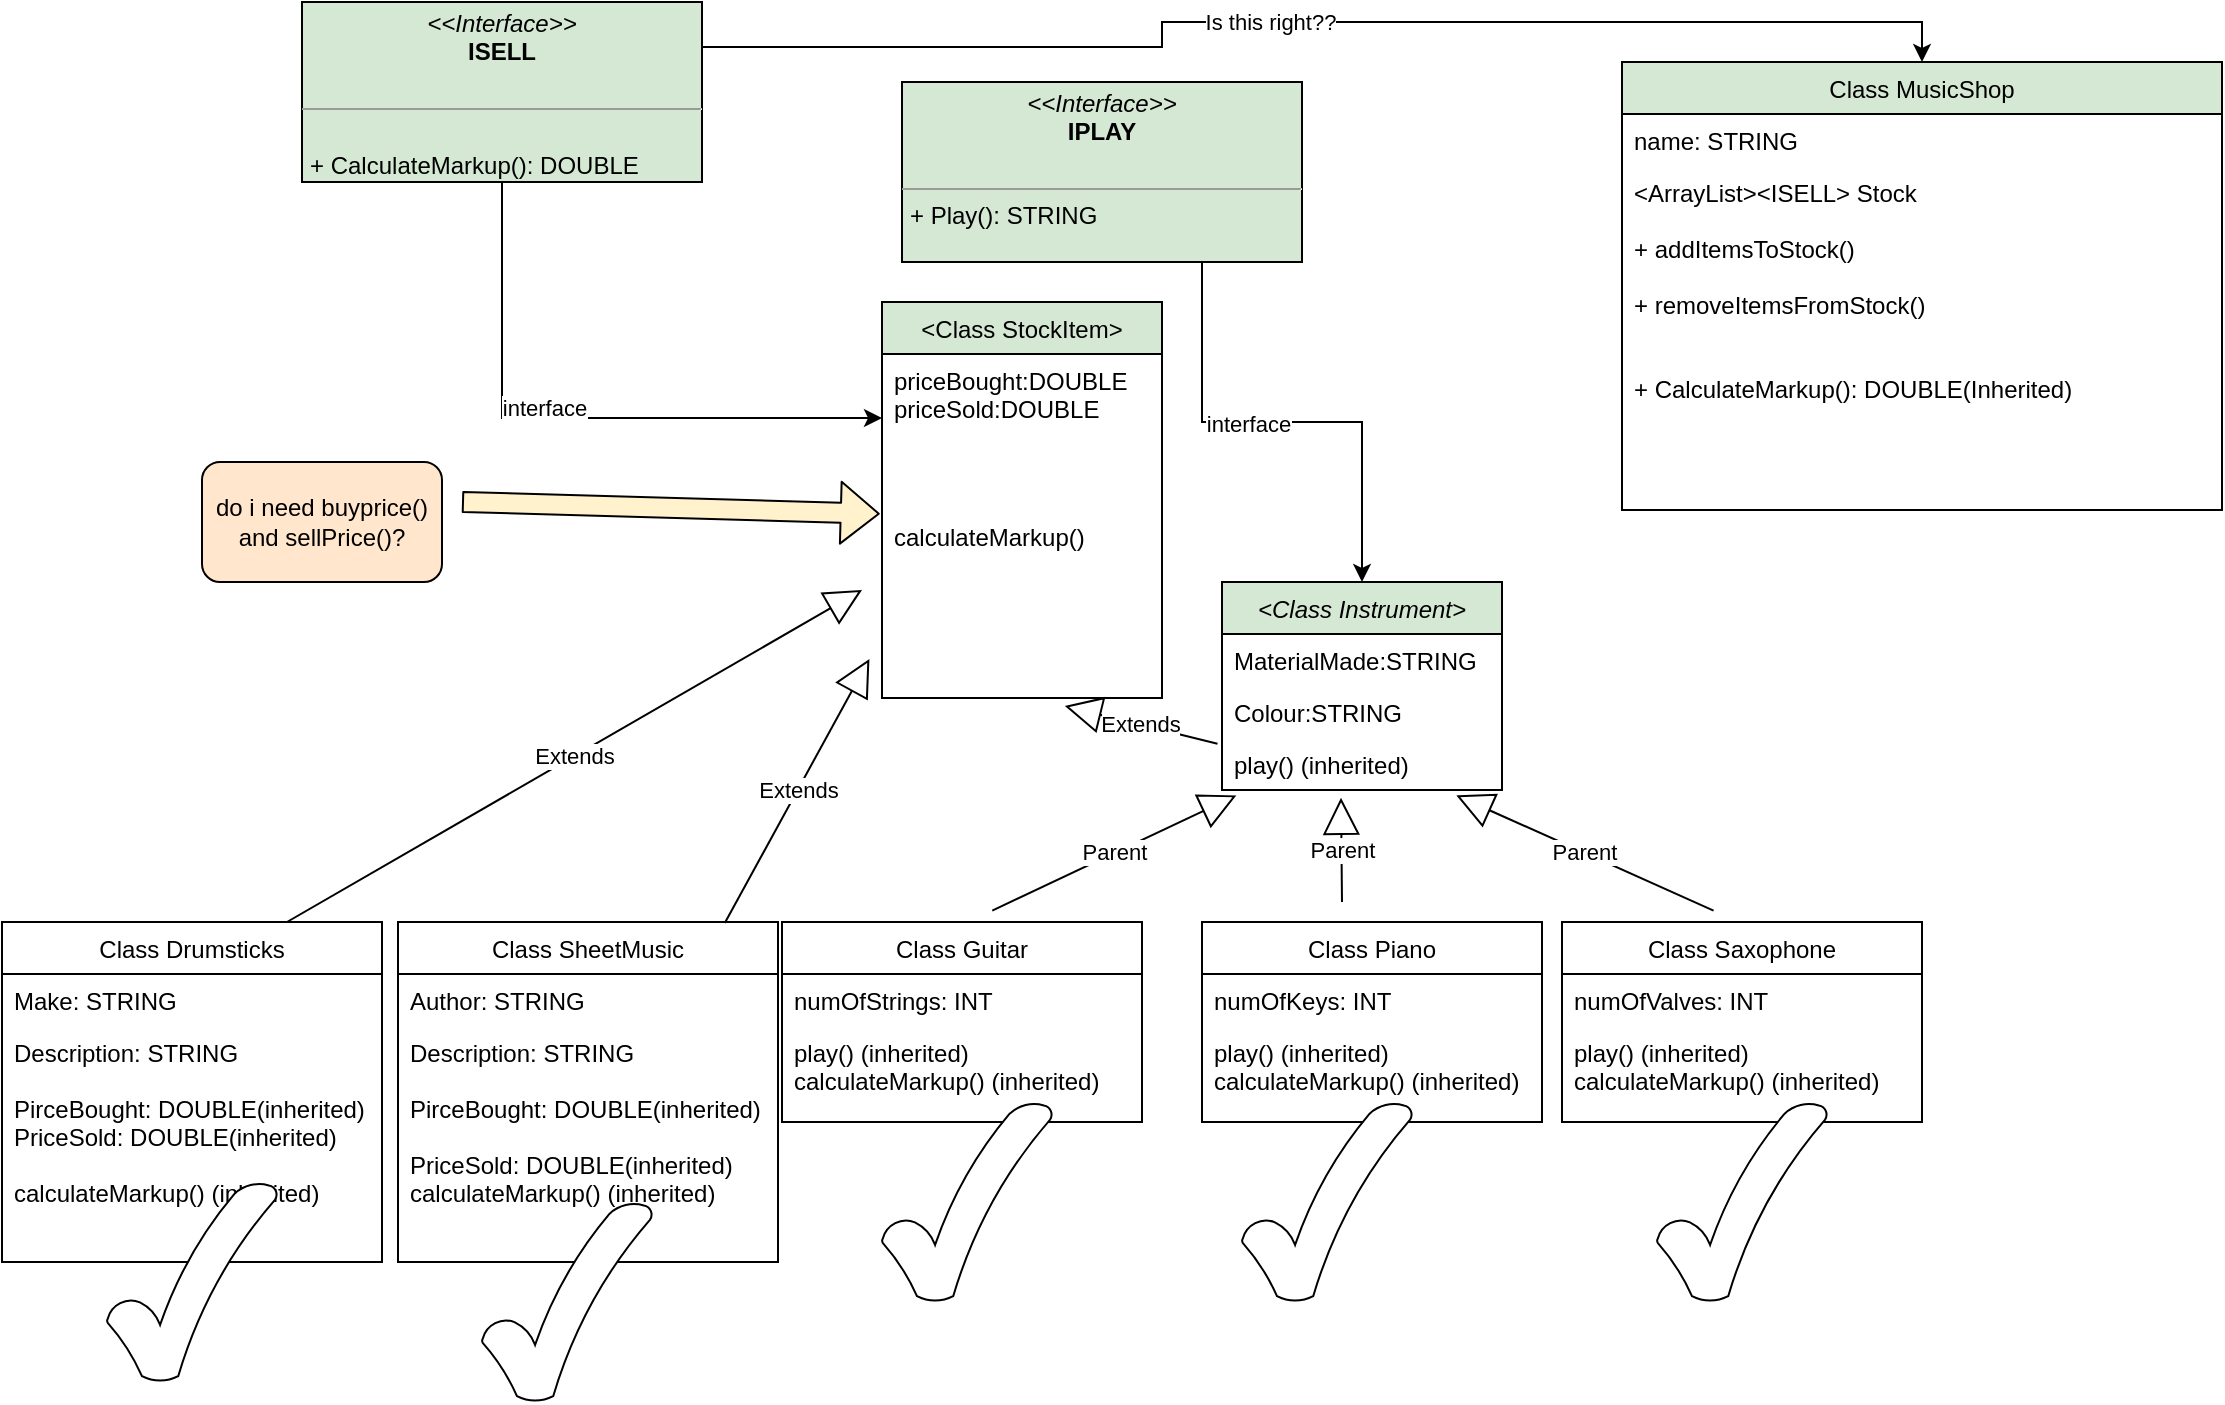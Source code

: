 <mxfile version="14.5.1" type="device"><diagram id="XtFvVDS7R7k3xy_MAySc" name="Page-1"><mxGraphModel dx="1026" dy="525" grid="1" gridSize="10" guides="1" tooltips="1" connect="1" arrows="1" fold="1" page="1" pageScale="1" pageWidth="3300" pageHeight="4681" math="0" shadow="0"><root><mxCell id="0"/><mxCell id="1" parent="0"/><mxCell id="AZCF6s1ImzgPR_b7xrG4-24" value="Class MusicShop" style="swimlane;fontStyle=0;childLayout=stackLayout;horizontal=1;startSize=26;fillColor=#D5E8D4;horizontalStack=0;resizeParent=1;resizeParentMax=0;resizeLast=0;collapsible=1;marginBottom=0;" parent="1" vertex="1"><mxGeometry x="910" y="60" width="300" height="224" as="geometry"/></mxCell><mxCell id="AZCF6s1ImzgPR_b7xrG4-25" value="name: STRING" style="text;strokeColor=none;fillColor=none;align=left;verticalAlign=top;spacingLeft=4;spacingRight=4;overflow=hidden;rotatable=0;points=[[0,0.5],[1,0.5]];portConstraint=eastwest;" parent="AZCF6s1ImzgPR_b7xrG4-24" vertex="1"><mxGeometry y="26" width="300" height="26" as="geometry"/></mxCell><mxCell id="AZCF6s1ImzgPR_b7xrG4-27" value="&lt;ArrayList&gt;&lt;ISELL&gt; Stock&#10;&#10;+ addItemsToStock()&#10;&#10;+ removeItemsFromStock()&#10;&#10;&#10;+ CalculateMarkup(): DOUBLE(Inherited)" style="text;strokeColor=none;fillColor=none;align=left;verticalAlign=top;spacingLeft=4;spacingRight=4;overflow=hidden;rotatable=0;points=[[0,0.5],[1,0.5]];portConstraint=eastwest;" parent="AZCF6s1ImzgPR_b7xrG4-24" vertex="1"><mxGeometry y="52" width="300" height="172" as="geometry"/></mxCell><mxCell id="AZCF6s1ImzgPR_b7xrG4-59" style="edgeStyle=orthogonalEdgeStyle;rounded=0;orthogonalLoop=1;jettySize=auto;html=1;exitX=0.75;exitY=1;exitDx=0;exitDy=0;entryX=0.5;entryY=0;entryDx=0;entryDy=0;" parent="1" source="AZCF6s1ImzgPR_b7xrG4-28" target="AZCF6s1ImzgPR_b7xrG4-41" edge="1"><mxGeometry relative="1" as="geometry"/></mxCell><mxCell id="AZCF6s1ImzgPR_b7xrG4-60" value="interface" style="edgeLabel;html=1;align=center;verticalAlign=middle;resizable=0;points=[];" parent="AZCF6s1ImzgPR_b7xrG4-59" vertex="1" connectable="0"><mxGeometry x="-0.144" y="-1" relative="1" as="geometry"><mxPoint as="offset"/></mxGeometry></mxCell><mxCell id="AZCF6s1ImzgPR_b7xrG4-28" value="&lt;p style=&quot;margin: 0px ; margin-top: 4px ; text-align: center&quot;&gt;&lt;i&gt;&amp;lt;&amp;lt;Interface&amp;gt;&amp;gt;&lt;/i&gt;&lt;br&gt;&lt;b&gt;IPLAY&lt;/b&gt;&lt;/p&gt;&lt;p style=&quot;margin: 0px ; margin-left: 4px&quot;&gt;&lt;br&gt;&lt;/p&gt;&lt;hr size=&quot;1&quot;&gt;&lt;p style=&quot;margin: 0px ; margin-left: 4px&quot;&gt;+ Play(): STRING&lt;br&gt;&lt;br&gt;&lt;/p&gt;" style="verticalAlign=top;align=left;overflow=fill;fontSize=12;fontFamily=Helvetica;html=1;fillColor=#D5E8D4;" parent="1" vertex="1"><mxGeometry x="550" y="70" width="200" height="90" as="geometry"/></mxCell><mxCell id="AZCF6s1ImzgPR_b7xrG4-29" value="Class Guitar" style="swimlane;fontStyle=0;childLayout=stackLayout;horizontal=1;startSize=26;fillColor=none;horizontalStack=0;resizeParent=1;resizeParentMax=0;resizeLast=0;collapsible=1;marginBottom=0;" parent="1" vertex="1"><mxGeometry x="490" y="490" width="180" height="100" as="geometry"/></mxCell><mxCell id="AZCF6s1ImzgPR_b7xrG4-30" value="numOfStrings: INT" style="text;strokeColor=none;fillColor=none;align=left;verticalAlign=top;spacingLeft=4;spacingRight=4;overflow=hidden;rotatable=0;points=[[0,0.5],[1,0.5]];portConstraint=eastwest;" parent="AZCF6s1ImzgPR_b7xrG4-29" vertex="1"><mxGeometry y="26" width="180" height="26" as="geometry"/></mxCell><mxCell id="AZCF6s1ImzgPR_b7xrG4-32" value="play() (inherited)&#10;calculateMarkup() (inherited)" style="text;strokeColor=none;fillColor=none;align=left;verticalAlign=top;spacingLeft=4;spacingRight=4;overflow=hidden;rotatable=0;points=[[0,0.5],[1,0.5]];portConstraint=eastwest;" parent="AZCF6s1ImzgPR_b7xrG4-29" vertex="1"><mxGeometry y="52" width="180" height="48" as="geometry"/></mxCell><mxCell id="AZCF6s1ImzgPR_b7xrG4-33" value="Class Piano" style="swimlane;fontStyle=0;childLayout=stackLayout;horizontal=1;startSize=26;fillColor=none;horizontalStack=0;resizeParent=1;resizeParentMax=0;resizeLast=0;collapsible=1;marginBottom=0;" parent="1" vertex="1"><mxGeometry x="700" y="490" width="170" height="100" as="geometry"/></mxCell><mxCell id="AZCF6s1ImzgPR_b7xrG4-34" value="numOfKeys: INT" style="text;strokeColor=none;fillColor=none;align=left;verticalAlign=top;spacingLeft=4;spacingRight=4;overflow=hidden;rotatable=0;points=[[0,0.5],[1,0.5]];portConstraint=eastwest;" parent="AZCF6s1ImzgPR_b7xrG4-33" vertex="1"><mxGeometry y="26" width="170" height="26" as="geometry"/></mxCell><mxCell id="AZCF6s1ImzgPR_b7xrG4-36" value="play() (inherited)&#10;calculateMarkup() (inherited)" style="text;strokeColor=none;fillColor=none;align=left;verticalAlign=top;spacingLeft=4;spacingRight=4;overflow=hidden;rotatable=0;points=[[0,0.5],[1,0.5]];portConstraint=eastwest;" parent="AZCF6s1ImzgPR_b7xrG4-33" vertex="1"><mxGeometry y="52" width="170" height="48" as="geometry"/></mxCell><mxCell id="AZCF6s1ImzgPR_b7xrG4-37" value="Class Saxophone" style="swimlane;fontStyle=0;childLayout=stackLayout;horizontal=1;startSize=26;fillColor=none;horizontalStack=0;resizeParent=1;resizeParentMax=0;resizeLast=0;collapsible=1;marginBottom=0;" parent="1" vertex="1"><mxGeometry x="880" y="490" width="180" height="100" as="geometry"/></mxCell><mxCell id="AZCF6s1ImzgPR_b7xrG4-38" value="numOfValves: INT" style="text;strokeColor=none;fillColor=none;align=left;verticalAlign=top;spacingLeft=4;spacingRight=4;overflow=hidden;rotatable=0;points=[[0,0.5],[1,0.5]];portConstraint=eastwest;" parent="AZCF6s1ImzgPR_b7xrG4-37" vertex="1"><mxGeometry y="26" width="180" height="26" as="geometry"/></mxCell><mxCell id="AZCF6s1ImzgPR_b7xrG4-40" value="play() (inherited)&#10;calculateMarkup() (inherited)" style="text;strokeColor=none;fillColor=none;align=left;verticalAlign=top;spacingLeft=4;spacingRight=4;overflow=hidden;rotatable=0;points=[[0,0.5],[1,0.5]];portConstraint=eastwest;" parent="AZCF6s1ImzgPR_b7xrG4-37" vertex="1"><mxGeometry y="52" width="180" height="48" as="geometry"/></mxCell><mxCell id="AZCF6s1ImzgPR_b7xrG4-41" value="&lt;Class Instrument&gt;" style="swimlane;fontStyle=2;childLayout=stackLayout;horizontal=1;startSize=26;fillColor=#D5E8D4;horizontalStack=0;resizeParent=1;resizeParentMax=0;resizeLast=0;collapsible=1;marginBottom=0;" parent="1" vertex="1"><mxGeometry x="710" y="320" width="140" height="104" as="geometry"/></mxCell><mxCell id="AZCF6s1ImzgPR_b7xrG4-42" value="MaterialMade:STRING" style="text;strokeColor=none;fillColor=none;align=left;verticalAlign=top;spacingLeft=4;spacingRight=4;overflow=hidden;rotatable=0;points=[[0,0.5],[1,0.5]];portConstraint=eastwest;" parent="AZCF6s1ImzgPR_b7xrG4-41" vertex="1"><mxGeometry y="26" width="140" height="26" as="geometry"/></mxCell><mxCell id="AZCF6s1ImzgPR_b7xrG4-43" value="Colour:STRING" style="text;strokeColor=none;fillColor=none;align=left;verticalAlign=top;spacingLeft=4;spacingRight=4;overflow=hidden;rotatable=0;points=[[0,0.5],[1,0.5]];portConstraint=eastwest;" parent="AZCF6s1ImzgPR_b7xrG4-41" vertex="1"><mxGeometry y="52" width="140" height="26" as="geometry"/></mxCell><mxCell id="AZCF6s1ImzgPR_b7xrG4-44" value="play() (inherited)" style="text;strokeColor=none;fillColor=none;align=left;verticalAlign=top;spacingLeft=4;spacingRight=4;overflow=hidden;rotatable=0;points=[[0,0.5],[1,0.5]];portConstraint=eastwest;" parent="AZCF6s1ImzgPR_b7xrG4-41" vertex="1"><mxGeometry y="78" width="140" height="26" as="geometry"/></mxCell><mxCell id="AZCF6s1ImzgPR_b7xrG4-45" value="Parent" style="endArrow=block;endSize=16;endFill=0;html=1;exitX=0.421;exitY=-0.057;exitDx=0;exitDy=0;exitPerimeter=0;entryX=0.837;entryY=1.104;entryDx=0;entryDy=0;entryPerimeter=0;" parent="1" source="AZCF6s1ImzgPR_b7xrG4-37" target="AZCF6s1ImzgPR_b7xrG4-44" edge="1"><mxGeometry width="160" relative="1" as="geometry"><mxPoint x="920" y="380" as="sourcePoint"/><mxPoint x="1080" y="380" as="targetPoint"/></mxGeometry></mxCell><mxCell id="AZCF6s1ImzgPR_b7xrG4-46" value="Parent" style="endArrow=block;endSize=16;endFill=0;html=1;exitX=0.584;exitY=-0.057;exitDx=0;exitDy=0;exitPerimeter=0;entryX=0.837;entryY=1.104;entryDx=0;entryDy=0;entryPerimeter=0;" parent="1" source="AZCF6s1ImzgPR_b7xrG4-29" edge="1"><mxGeometry width="160" relative="1" as="geometry"><mxPoint x="828.94" y="485.554" as="sourcePoint"/><mxPoint x="717.18" y="426.704" as="targetPoint"/></mxGeometry></mxCell><mxCell id="AZCF6s1ImzgPR_b7xrG4-47" value="Parent" style="endArrow=block;endSize=16;endFill=0;html=1;entryX=0.425;entryY=1.149;entryDx=0;entryDy=0;entryPerimeter=0;" parent="1" target="AZCF6s1ImzgPR_b7xrG4-44" edge="1"><mxGeometry width="160" relative="1" as="geometry"><mxPoint x="770" y="480" as="sourcePoint"/><mxPoint x="847.18" y="446.704" as="targetPoint"/></mxGeometry></mxCell><mxCell id="AZCF6s1ImzgPR_b7xrG4-64" style="edgeStyle=orthogonalEdgeStyle;rounded=0;orthogonalLoop=1;jettySize=auto;html=1;exitX=0.5;exitY=1;exitDx=0;exitDy=0;entryX=0;entryY=0.5;entryDx=0;entryDy=0;" parent="1" source="AZCF6s1ImzgPR_b7xrG4-48" target="AZCF6s1ImzgPR_b7xrG4-70" edge="1"><mxGeometry relative="1" as="geometry"/></mxCell><mxCell id="AZCF6s1ImzgPR_b7xrG4-65" value="interface" style="edgeLabel;html=1;align=center;verticalAlign=middle;resizable=0;points=[];" parent="AZCF6s1ImzgPR_b7xrG4-64" vertex="1" connectable="0"><mxGeometry x="-0.101" y="5" relative="1" as="geometry"><mxPoint as="offset"/></mxGeometry></mxCell><mxCell id="AZCF6s1ImzgPR_b7xrG4-92" style="edgeStyle=orthogonalEdgeStyle;rounded=0;orthogonalLoop=1;jettySize=auto;html=1;exitX=1;exitY=0.25;exitDx=0;exitDy=0;entryX=0.5;entryY=0;entryDx=0;entryDy=0;fillColor=#FFF2CC;" parent="1" source="AZCF6s1ImzgPR_b7xrG4-48" target="AZCF6s1ImzgPR_b7xrG4-24" edge="1"><mxGeometry relative="1" as="geometry"><Array as="points"><mxPoint x="680" y="52"/><mxPoint x="680" y="40"/><mxPoint x="1060" y="40"/></Array></mxGeometry></mxCell><mxCell id="AZCF6s1ImzgPR_b7xrG4-93" value="Is this right??" style="edgeLabel;html=1;align=center;verticalAlign=middle;resizable=0;points=[];" parent="AZCF6s1ImzgPR_b7xrG4-92" vertex="1" connectable="0"><mxGeometry x="-0.077" relative="1" as="geometry"><mxPoint as="offset"/></mxGeometry></mxCell><mxCell id="AZCF6s1ImzgPR_b7xrG4-48" value="&lt;p style=&quot;margin: 0px ; margin-top: 4px ; text-align: center&quot;&gt;&lt;i&gt;&amp;lt;&amp;lt;Interface&amp;gt;&amp;gt;&lt;/i&gt;&lt;br&gt;&lt;b&gt;ISELL&lt;/b&gt;&lt;/p&gt;&lt;p style=&quot;margin: 0px ; margin-left: 4px&quot;&gt;&lt;br&gt;&lt;/p&gt;&lt;hr size=&quot;1&quot;&gt;&lt;p style=&quot;margin: 0px ; margin-left: 4px&quot;&gt;&lt;br&gt;+ CalculateMarkup(): DOUBLE&lt;/p&gt;" style="verticalAlign=top;align=left;overflow=fill;fontSize=12;fontFamily=Helvetica;html=1;fillColor=#D5E8D4;" parent="1" vertex="1"><mxGeometry x="250" y="30" width="200" height="90" as="geometry"/></mxCell><mxCell id="AZCF6s1ImzgPR_b7xrG4-49" value="Class Drumsticks" style="swimlane;fontStyle=0;childLayout=stackLayout;horizontal=1;startSize=26;fillColor=none;horizontalStack=0;resizeParent=1;resizeParentMax=0;resizeLast=0;collapsible=1;marginBottom=0;" parent="1" vertex="1"><mxGeometry x="100" y="490" width="190" height="170" as="geometry"/></mxCell><mxCell id="AZCF6s1ImzgPR_b7xrG4-50" value="Make: STRING" style="text;strokeColor=none;fillColor=none;align=left;verticalAlign=top;spacingLeft=4;spacingRight=4;overflow=hidden;rotatable=0;points=[[0,0.5],[1,0.5]];portConstraint=eastwest;" parent="AZCF6s1ImzgPR_b7xrG4-49" vertex="1"><mxGeometry y="26" width="190" height="26" as="geometry"/></mxCell><mxCell id="AZCF6s1ImzgPR_b7xrG4-51" value="Description: STRING&#10;&#10;PirceBought: DOUBLE(inherited)&#10;PriceSold: DOUBLE(inherited)&#10;&#10;calculateMarkup() (inherited)" style="text;strokeColor=none;fillColor=none;align=left;verticalAlign=top;spacingLeft=4;spacingRight=4;overflow=hidden;rotatable=0;points=[[0,0.5],[1,0.5]];portConstraint=eastwest;" parent="AZCF6s1ImzgPR_b7xrG4-49" vertex="1"><mxGeometry y="52" width="190" height="118" as="geometry"/></mxCell><mxCell id="AZCF6s1ImzgPR_b7xrG4-52" value="Class SheetMusic" style="swimlane;fontStyle=0;childLayout=stackLayout;horizontal=1;startSize=26;fillColor=none;horizontalStack=0;resizeParent=1;resizeParentMax=0;resizeLast=0;collapsible=1;marginBottom=0;" parent="1" vertex="1"><mxGeometry x="298" y="490" width="190" height="170" as="geometry"/></mxCell><mxCell id="AZCF6s1ImzgPR_b7xrG4-53" value="Author: STRING" style="text;strokeColor=none;fillColor=none;align=left;verticalAlign=top;spacingLeft=4;spacingRight=4;overflow=hidden;rotatable=0;points=[[0,0.5],[1,0.5]];portConstraint=eastwest;" parent="AZCF6s1ImzgPR_b7xrG4-52" vertex="1"><mxGeometry y="26" width="190" height="26" as="geometry"/></mxCell><mxCell id="AZCF6s1ImzgPR_b7xrG4-54" value="Description: STRING&#10;&#10;PirceBought: DOUBLE(inherited)&#10;&#10;PriceSold: DOUBLE(inherited)&#10;calculateMarkup() (inherited)" style="text;strokeColor=none;fillColor=none;align=left;verticalAlign=top;spacingLeft=4;spacingRight=4;overflow=hidden;rotatable=0;points=[[0,0.5],[1,0.5]];portConstraint=eastwest;" parent="AZCF6s1ImzgPR_b7xrG4-52" vertex="1"><mxGeometry y="52" width="190" height="118" as="geometry"/></mxCell><mxCell id="AZCF6s1ImzgPR_b7xrG4-56" style="edgeStyle=orthogonalEdgeStyle;rounded=0;orthogonalLoop=1;jettySize=auto;html=1;exitX=0.5;exitY=1;exitDx=0;exitDy=0;" parent="1" source="AZCF6s1ImzgPR_b7xrG4-28" target="AZCF6s1ImzgPR_b7xrG4-28" edge="1"><mxGeometry relative="1" as="geometry"/></mxCell><mxCell id="AZCF6s1ImzgPR_b7xrG4-69" value="&lt;Class StockItem&gt;" style="swimlane;fontStyle=0;childLayout=stackLayout;horizontal=1;startSize=26;fillColor=#D5E8D4;horizontalStack=0;resizeParent=1;resizeParentMax=0;resizeLast=0;collapsible=1;marginBottom=0;" parent="1" vertex="1"><mxGeometry x="540" y="180" width="140" height="198" as="geometry"/></mxCell><mxCell id="AZCF6s1ImzgPR_b7xrG4-70" value="priceBought:DOUBLE&#10;priceSold:DOUBLE&#10;" style="text;strokeColor=none;fillColor=none;align=left;verticalAlign=top;spacingLeft=4;spacingRight=4;overflow=hidden;rotatable=0;points=[[0,0.5],[1,0.5]];portConstraint=eastwest;" parent="AZCF6s1ImzgPR_b7xrG4-69" vertex="1"><mxGeometry y="26" width="140" height="64" as="geometry"/></mxCell><mxCell id="AZCF6s1ImzgPR_b7xrG4-71" value="&#10;calculateMarkup()" style="text;strokeColor=none;fillColor=none;align=left;verticalAlign=top;spacingLeft=4;spacingRight=4;overflow=hidden;rotatable=0;points=[[0,0.5],[1,0.5]];portConstraint=eastwest;" parent="AZCF6s1ImzgPR_b7xrG4-69" vertex="1"><mxGeometry y="90" width="140" height="108" as="geometry"/></mxCell><mxCell id="AZCF6s1ImzgPR_b7xrG4-73" value="Extends" style="endArrow=block;endSize=16;endFill=0;html=1;entryX=0.653;entryY=1.037;entryDx=0;entryDy=0;entryPerimeter=0;exitX=-0.016;exitY=0.109;exitDx=0;exitDy=0;exitPerimeter=0;" parent="1" source="AZCF6s1ImzgPR_b7xrG4-44" target="AZCF6s1ImzgPR_b7xrG4-71" edge="1"><mxGeometry width="160" relative="1" as="geometry"><mxPoint x="700" y="400" as="sourcePoint"/><mxPoint x="1360" y="580" as="targetPoint"/></mxGeometry></mxCell><mxCell id="AZCF6s1ImzgPR_b7xrG4-74" value="Extends" style="endArrow=block;endSize=16;endFill=0;html=1;entryX=-0.045;entryY=0.819;entryDx=0;entryDy=0;entryPerimeter=0;exitX=0.86;exitY=0.003;exitDx=0;exitDy=0;exitPerimeter=0;" parent="1" source="AZCF6s1ImzgPR_b7xrG4-52" target="AZCF6s1ImzgPR_b7xrG4-71" edge="1"><mxGeometry width="160" relative="1" as="geometry"><mxPoint x="740" y="330" as="sourcePoint"/><mxPoint x="683.42" y="300.47" as="targetPoint"/></mxGeometry></mxCell><mxCell id="AZCF6s1ImzgPR_b7xrG4-75" value="Extends" style="endArrow=block;endSize=16;endFill=0;html=1;exitX=0.75;exitY=0;exitDx=0;exitDy=0;" parent="1" source="AZCF6s1ImzgPR_b7xrG4-49" edge="1"><mxGeometry width="160" relative="1" as="geometry"><mxPoint x="430.4" y="500.42" as="sourcePoint"/><mxPoint x="530" y="324" as="targetPoint"/></mxGeometry></mxCell><mxCell id="AZCF6s1ImzgPR_b7xrG4-81" value="" style="verticalLabelPosition=bottom;verticalAlign=top;html=1;shape=mxgraph.basic.tick" parent="1" vertex="1"><mxGeometry x="152.5" y="620" width="85" height="100" as="geometry"/></mxCell><mxCell id="AZCF6s1ImzgPR_b7xrG4-82" value="" style="verticalLabelPosition=bottom;verticalAlign=top;html=1;shape=mxgraph.basic.tick" parent="1" vertex="1"><mxGeometry x="340" y="630" width="85" height="100" as="geometry"/></mxCell><mxCell id="AZCF6s1ImzgPR_b7xrG4-83" value="" style="verticalLabelPosition=bottom;verticalAlign=top;html=1;shape=mxgraph.basic.tick" parent="1" vertex="1"><mxGeometry x="540" y="580" width="85" height="100" as="geometry"/></mxCell><mxCell id="AZCF6s1ImzgPR_b7xrG4-84" value="" style="verticalLabelPosition=bottom;verticalAlign=top;html=1;shape=mxgraph.basic.tick" parent="1" vertex="1"><mxGeometry x="720" y="580" width="85" height="100" as="geometry"/></mxCell><mxCell id="AZCF6s1ImzgPR_b7xrG4-85" value="" style="verticalLabelPosition=bottom;verticalAlign=top;html=1;shape=mxgraph.basic.tick" parent="1" vertex="1"><mxGeometry x="927.5" y="580" width="85" height="100" as="geometry"/></mxCell><mxCell id="AZCF6s1ImzgPR_b7xrG4-89" value="do i need buyprice()&lt;br&gt;and sellPrice()?" style="rounded=1;whiteSpace=wrap;html=1;fillColor=#FFE6CC;" parent="1" vertex="1"><mxGeometry x="200" y="260" width="120" height="60" as="geometry"/></mxCell><mxCell id="AZCF6s1ImzgPR_b7xrG4-91" value="" style="shape=flexArrow;endArrow=classic;html=1;entryX=-0.008;entryY=0.147;entryDx=0;entryDy=0;entryPerimeter=0;fillColor=#FFF2CC;" parent="1" target="AZCF6s1ImzgPR_b7xrG4-71" edge="1"><mxGeometry width="50" height="50" relative="1" as="geometry"><mxPoint x="330" y="280" as="sourcePoint"/><mxPoint x="690" y="280" as="targetPoint"/></mxGeometry></mxCell></root></mxGraphModel></diagram></mxfile>
